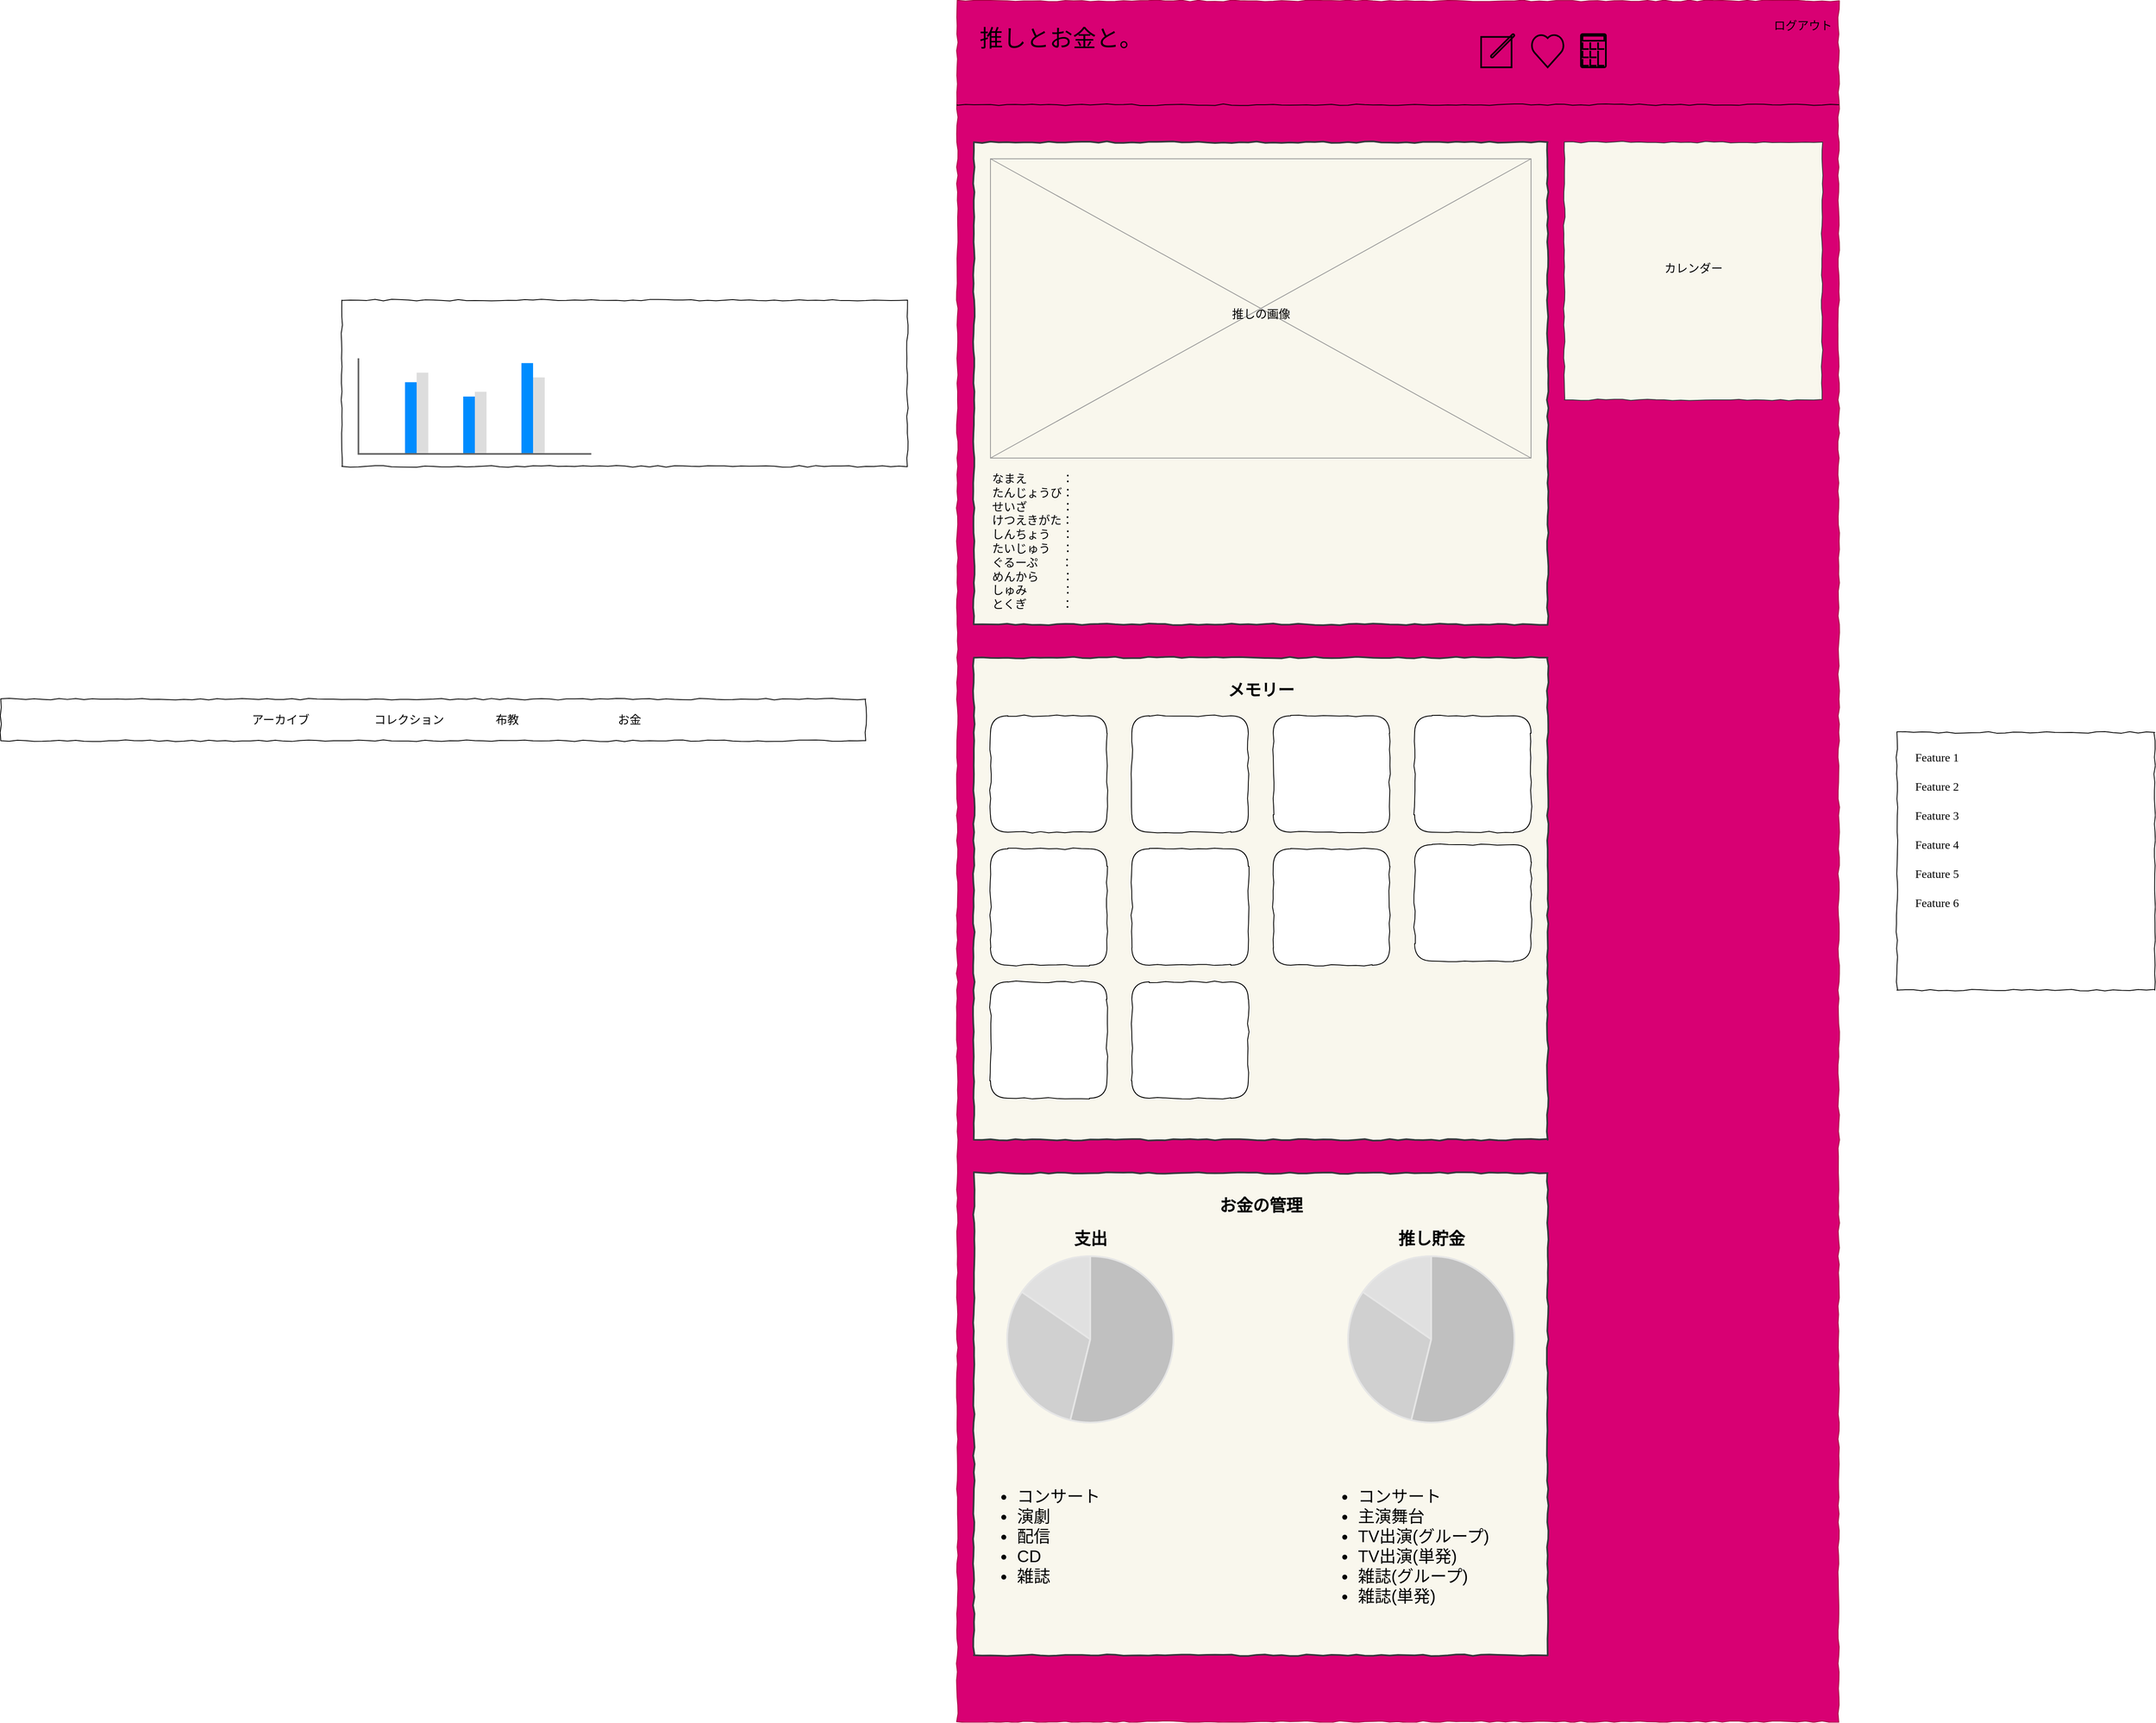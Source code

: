 <mxfile version="15.7.3" type="github">
  <diagram name="管理画面" id="03018318-947c-dd8e-b7a3-06fadd420f32">
    <mxGraphModel dx="3764" dy="1014" grid="1" gridSize="10" guides="1" tooltips="1" connect="1" arrows="1" fold="1" page="1" pageScale="1" pageWidth="1100" pageHeight="850" background="none" math="0" shadow="0">
      <root>
        <mxCell id="0" />
        <mxCell id="1" parent="0" />
        <mxCell id="677b7b8949515195-1" value="" style="whiteSpace=wrap;html=1;rounded=0;shadow=0;labelBackgroundColor=none;strokeWidth=1;fontFamily=Verdana;fontSize=12;align=center;comic=1;strokeColor=#A50040;fillColor=#d80073;fontColor=#ffffff;" parent="1" vertex="1">
          <mxGeometry x="20" y="20" width="1060" height="2070" as="geometry" />
        </mxCell>
        <mxCell id="yaczlZ2EXRmRVQACX1jq-32" value="" style="whiteSpace=wrap;html=1;rounded=0;shadow=0;labelBackgroundColor=none;strokeWidth=2;fontFamily=Verdana;fontSize=12;align=center;comic=1;perimeterSpacing=0;strokeColor=#36393d;fillColor=#f9f7ed;" vertex="1" parent="1">
          <mxGeometry x="40" y="190" width="690" height="580" as="geometry" />
        </mxCell>
        <mxCell id="yaczlZ2EXRmRVQACX1jq-25" value="" style="verticalLabelPosition=bottom;shadow=0;dashed=0;align=center;html=1;verticalAlign=top;strokeWidth=1;shape=mxgraph.mockup.graphics.simpleIcon;strokeColor=#999999;rounded=1;fontSize=18;fillColor=none;" vertex="1" parent="1">
          <mxGeometry x="60" y="210" width="650" height="360" as="geometry" />
        </mxCell>
        <mxCell id="yaczlZ2EXRmRVQACX1jq-33" value="" style="whiteSpace=wrap;html=1;rounded=0;shadow=0;labelBackgroundColor=none;strokeWidth=2;fontFamily=Verdana;fontSize=12;align=center;comic=1;perimeterSpacing=0;strokeColor=#36393d;fillColor=#f9f7ed;" vertex="1" parent="1">
          <mxGeometry x="40" y="1430" width="690" height="580" as="geometry" />
        </mxCell>
        <mxCell id="yaczlZ2EXRmRVQACX1jq-29" value="" style="whiteSpace=wrap;html=1;rounded=0;shadow=0;labelBackgroundColor=none;strokeWidth=2;fontFamily=Verdana;fontSize=12;align=center;comic=1;perimeterSpacing=0;strokeColor=#36393d;fillColor=#f9f7ed;" vertex="1" parent="1">
          <mxGeometry x="40" y="810" width="690" height="580" as="geometry" />
        </mxCell>
        <mxCell id="677b7b8949515195-2" value="推しとお金と。" style="whiteSpace=wrap;html=1;rounded=0;shadow=0;labelBackgroundColor=none;strokeWidth=1;fontFamily=Verdana;fontSize=28;align=center;comic=1;fillColor=none;strokeColor=none;" parent="1" vertex="1">
          <mxGeometry x="40" y="40" width="210" height="50" as="geometry" />
        </mxCell>
        <mxCell id="677b7b8949515195-7" value="ログアウト" style="text;html=1;points=[];align=left;verticalAlign=top;spacingTop=-4;fontSize=14;fontFamily=Verdana" parent="1" vertex="1">
          <mxGeometry x="1000" y="40" width="60" height="20" as="geometry" />
        </mxCell>
        <mxCell id="677b7b8949515195-9" value="" style="line;strokeWidth=1;html=1;rounded=0;shadow=0;labelBackgroundColor=none;fillColor=none;fontFamily=Verdana;fontSize=14;fontColor=#000000;align=center;comic=1;" parent="1" vertex="1">
          <mxGeometry x="20" y="140" width="1060" height="10" as="geometry" />
        </mxCell>
        <mxCell id="677b7b8949515195-10" value="" style="whiteSpace=wrap;html=1;rounded=0;shadow=0;labelBackgroundColor=none;strokeWidth=1;fillColor=none;fontFamily=Verdana;fontSize=12;align=center;comic=1;" parent="1" vertex="1">
          <mxGeometry x="-1130" y="860" width="1040" height="50" as="geometry" />
        </mxCell>
        <mxCell id="677b7b8949515195-11" value="アーカイブ" style="text;html=1;points=[];align=left;verticalAlign=top;spacingTop=-4;fontSize=14;fontFamily=Verdana" parent="1" vertex="1">
          <mxGeometry x="-830" y="875" width="60" height="20" as="geometry" />
        </mxCell>
        <mxCell id="677b7b8949515195-12" value="コレクション" style="text;html=1;points=[];align=left;verticalAlign=top;spacingTop=-4;fontSize=14;fontFamily=Verdana" parent="1" vertex="1">
          <mxGeometry x="-683" y="875" width="60" height="20" as="geometry" />
        </mxCell>
        <mxCell id="677b7b8949515195-13" value="布教" style="text;html=1;points=[];align=left;verticalAlign=top;spacingTop=-4;fontSize=14;fontFamily=Verdana" parent="1" vertex="1">
          <mxGeometry x="-537" y="875" width="60" height="20" as="geometry" />
        </mxCell>
        <mxCell id="677b7b8949515195-14" value="お金" style="text;html=1;points=[];align=left;verticalAlign=top;spacingTop=-4;fontSize=14;fontFamily=Verdana" parent="1" vertex="1">
          <mxGeometry x="-390" y="875" width="60" height="20" as="geometry" />
        </mxCell>
        <mxCell id="677b7b8949515195-25" value="" style="whiteSpace=wrap;html=1;rounded=0;shadow=0;labelBackgroundColor=none;strokeWidth=1;fontFamily=Verdana;fontSize=12;align=center;comic=1;" parent="1" vertex="1">
          <mxGeometry x="1150" y="900" width="310" height="310" as="geometry" />
        </mxCell>
        <mxCell id="677b7b8949515195-26" value="" style="whiteSpace=wrap;html=1;rounded=0;shadow=0;labelBackgroundColor=none;strokeWidth=1;fontFamily=Verdana;fontSize=12;align=center;comic=1;fillColor=#f9f7ed;strokeColor=#36393d;" parent="1" vertex="1">
          <mxGeometry x="750" y="190" width="310" height="310" as="geometry" />
        </mxCell>
        <mxCell id="677b7b8949515195-42" value="カレンダー" style="text;html=1;points=[];align=center;verticalAlign=middle;spacingTop=-4;fontSize=14;fontFamily=Verdana" parent="1" vertex="1">
          <mxGeometry x="820" y="335" width="170" height="20" as="geometry" />
        </mxCell>
        <mxCell id="677b7b8949515195-44" value="Feature 1" style="text;html=1;points=[];align=left;verticalAlign=top;spacingTop=-4;fontSize=14;fontFamily=Verdana" parent="1" vertex="1">
          <mxGeometry x="1170" y="920" width="170" height="20" as="geometry" />
        </mxCell>
        <mxCell id="677b7b8949515195-45" value="Feature 2" style="text;html=1;points=[];align=left;verticalAlign=top;spacingTop=-4;fontSize=14;fontFamily=Verdana" parent="1" vertex="1">
          <mxGeometry x="1170" y="955" width="170" height="20" as="geometry" />
        </mxCell>
        <mxCell id="677b7b8949515195-46" value="Feature 3" style="text;html=1;points=[];align=left;verticalAlign=top;spacingTop=-4;fontSize=14;fontFamily=Verdana" parent="1" vertex="1">
          <mxGeometry x="1170" y="990" width="170" height="20" as="geometry" />
        </mxCell>
        <mxCell id="677b7b8949515195-47" value="Feature 4" style="text;html=1;points=[];align=left;verticalAlign=top;spacingTop=-4;fontSize=14;fontFamily=Verdana" parent="1" vertex="1">
          <mxGeometry x="1170" y="1025" width="170" height="20" as="geometry" />
        </mxCell>
        <mxCell id="677b7b8949515195-48" value="Feature 5" style="text;html=1;points=[];align=left;verticalAlign=top;spacingTop=-4;fontSize=14;fontFamily=Verdana" parent="1" vertex="1">
          <mxGeometry x="1170" y="1060" width="170" height="20" as="geometry" />
        </mxCell>
        <mxCell id="677b7b8949515195-49" value="Feature 6" style="text;html=1;points=[];align=left;verticalAlign=top;spacingTop=-4;fontSize=14;fontFamily=Verdana" parent="1" vertex="1">
          <mxGeometry x="1170" y="1095" width="170" height="20" as="geometry" />
        </mxCell>
        <mxCell id="yaczlZ2EXRmRVQACX1jq-1" value="" style="whiteSpace=wrap;html=1;rounded=0;shadow=0;labelBackgroundColor=none;strokeWidth=1;fontFamily=Verdana;fontSize=12;align=center;comic=1;" vertex="1" parent="1">
          <mxGeometry x="-720" y="380" width="680" height="200" as="geometry" />
        </mxCell>
        <mxCell id="yaczlZ2EXRmRVQACX1jq-3" value="" style="verticalLabelPosition=bottom;shadow=0;dashed=0;align=center;html=1;verticalAlign=top;strokeWidth=1;shape=mxgraph.mockup.graphics.columnChart;strokeColor=none;strokeColor2=none;strokeColor3=#666666;fillColor2=#008cff;fillColor3=#dddddd;fillColor=none;" vertex="1" parent="1">
          <mxGeometry x="-700" y="450" width="280" height="115" as="geometry" />
        </mxCell>
        <mxCell id="yaczlZ2EXRmRVQACX1jq-4" value="" style="verticalLabelPosition=bottom;shadow=0;dashed=0;align=center;html=1;verticalAlign=top;strokeWidth=1;shape=mxgraph.mockup.graphics.pieChart;parts=10,20,35;partColors=#e0e0e0,#d0d0d0,#c0c0c0,#b0b0b0,#a0a0a0;strokeWidth=2;strokeColor=#E6E6E6;" vertex="1" parent="1">
          <mxGeometry x="80" y="1530" width="200" height="200" as="geometry" />
        </mxCell>
        <mxCell id="yaczlZ2EXRmRVQACX1jq-24" value="メモリー" style="text;html=1;points=[];align=center;verticalAlign=middle;spacingTop=-4;fontSize=20;fontFamily=Verdana;fontStyle=1" vertex="1" parent="1">
          <mxGeometry x="300" y="830" width="170" height="40" as="geometry" />
        </mxCell>
        <mxCell id="yaczlZ2EXRmRVQACX1jq-27" value="" style="html=1;verticalLabelPosition=bottom;align=center;labelBackgroundColor=default;verticalAlign=top;strokeWidth=2;strokeColor=#000000;shadow=0;dashed=0;shape=mxgraph.ios7.icons.edit;rounded=1;fontSize=18;fillColor=none;" vertex="1" parent="1">
          <mxGeometry x="650" y="60" width="40" height="40" as="geometry" />
        </mxCell>
        <mxCell id="yaczlZ2EXRmRVQACX1jq-28" value="" style="html=1;verticalLabelPosition=bottom;align=center;labelBackgroundColor=#ffffff;verticalAlign=top;strokeWidth=2;strokeColor=#000000;shadow=0;dashed=0;shape=mxgraph.ios7.icons.heart;rounded=1;fontSize=18;fillColor=none;" vertex="1" parent="1">
          <mxGeometry x="710" y="60" width="40" height="40" as="geometry" />
        </mxCell>
        <mxCell id="yaczlZ2EXRmRVQACX1jq-6" value="" style="whiteSpace=wrap;html=1;rounded=1;shadow=0;labelBackgroundColor=none;strokeWidth=1;fontFamily=Verdana;fontSize=12;align=center;comic=1;" vertex="1" parent="1">
          <mxGeometry x="60" y="880" width="140" height="140" as="geometry" />
        </mxCell>
        <mxCell id="yaczlZ2EXRmRVQACX1jq-7" value="" style="whiteSpace=wrap;html=1;rounded=1;shadow=0;labelBackgroundColor=none;strokeWidth=1;fontFamily=Verdana;fontSize=12;align=center;comic=1;" vertex="1" parent="1">
          <mxGeometry x="230" y="880" width="140" height="140" as="geometry" />
        </mxCell>
        <mxCell id="yaczlZ2EXRmRVQACX1jq-8" value="" style="whiteSpace=wrap;html=1;rounded=1;shadow=0;labelBackgroundColor=none;strokeWidth=1;fontFamily=Verdana;fontSize=12;align=center;comic=1;" vertex="1" parent="1">
          <mxGeometry x="400" y="880" width="140" height="140" as="geometry" />
        </mxCell>
        <mxCell id="yaczlZ2EXRmRVQACX1jq-9" value="" style="whiteSpace=wrap;html=1;rounded=1;shadow=0;labelBackgroundColor=none;strokeWidth=1;fontFamily=Verdana;fontSize=12;align=center;comic=1;" vertex="1" parent="1">
          <mxGeometry x="570" y="880" width="140" height="140" as="geometry" />
        </mxCell>
        <mxCell id="yaczlZ2EXRmRVQACX1jq-12" value="" style="whiteSpace=wrap;html=1;rounded=1;shadow=0;labelBackgroundColor=none;strokeWidth=1;fontFamily=Verdana;fontSize=12;align=center;comic=1;" vertex="1" parent="1">
          <mxGeometry x="60" y="1040" width="140" height="140" as="geometry" />
        </mxCell>
        <mxCell id="yaczlZ2EXRmRVQACX1jq-13" value="" style="whiteSpace=wrap;html=1;rounded=1;shadow=0;labelBackgroundColor=none;strokeWidth=1;fontFamily=Verdana;fontSize=12;align=center;comic=1;" vertex="1" parent="1">
          <mxGeometry x="230" y="1040" width="140" height="140" as="geometry" />
        </mxCell>
        <mxCell id="yaczlZ2EXRmRVQACX1jq-14" value="" style="whiteSpace=wrap;html=1;rounded=1;shadow=0;labelBackgroundColor=none;strokeWidth=1;fontFamily=Verdana;fontSize=12;align=center;comic=1;" vertex="1" parent="1">
          <mxGeometry x="400" y="1040" width="140" height="140" as="geometry" />
        </mxCell>
        <mxCell id="yaczlZ2EXRmRVQACX1jq-15" value="" style="whiteSpace=wrap;html=1;rounded=1;shadow=0;labelBackgroundColor=none;strokeWidth=1;fontFamily=Verdana;fontSize=12;align=center;comic=1;" vertex="1" parent="1">
          <mxGeometry x="570" y="1035" width="140" height="140" as="geometry" />
        </mxCell>
        <mxCell id="yaczlZ2EXRmRVQACX1jq-22" value="" style="whiteSpace=wrap;html=1;rounded=1;shadow=0;labelBackgroundColor=none;strokeWidth=1;fontFamily=Verdana;fontSize=12;align=center;comic=1;" vertex="1" parent="1">
          <mxGeometry x="60" y="1200" width="140" height="140" as="geometry" />
        </mxCell>
        <mxCell id="yaczlZ2EXRmRVQACX1jq-23" value="" style="whiteSpace=wrap;html=1;rounded=1;shadow=0;labelBackgroundColor=none;strokeWidth=1;fontFamily=Verdana;fontSize=12;align=center;comic=1;" vertex="1" parent="1">
          <mxGeometry x="230" y="1200" width="140" height="140" as="geometry" />
        </mxCell>
        <mxCell id="yaczlZ2EXRmRVQACX1jq-30" value="" style="html=1;verticalLabelPosition=bottom;align=center;labelBackgroundColor=#ffffff;verticalAlign=top;strokeWidth=2;strokeColor=#000000;shadow=0;dashed=0;shape=mxgraph.ios7.icons.calculator;rounded=0;sketch=0;fontSize=18;fillColor=none;" vertex="1" parent="1">
          <mxGeometry x="770" y="60" width="30" height="40" as="geometry" />
        </mxCell>
        <mxCell id="yaczlZ2EXRmRVQACX1jq-34" value="お金の管理" style="text;html=1;points=[];align=center;verticalAlign=middle;spacingTop=-4;fontSize=20;fontFamily=Verdana;fontStyle=1" vertex="1" parent="1">
          <mxGeometry x="300" y="1450" width="170" height="40" as="geometry" />
        </mxCell>
        <mxCell id="yaczlZ2EXRmRVQACX1jq-35" value="" style="verticalLabelPosition=bottom;shadow=0;dashed=0;align=center;html=1;verticalAlign=top;strokeWidth=1;shape=mxgraph.mockup.graphics.pieChart;parts=10,20,35;partColors=#e0e0e0,#d0d0d0,#c0c0c0,#b0b0b0,#a0a0a0;strokeWidth=2;strokeColor=#E6E6E6;" vertex="1" parent="1">
          <mxGeometry x="490" y="1530" width="200" height="200" as="geometry" />
        </mxCell>
        <mxCell id="yaczlZ2EXRmRVQACX1jq-36" value="支出" style="text;html=1;points=[];align=center;verticalAlign=middle;spacingTop=-4;fontSize=20;fontFamily=Verdana;fontStyle=1" vertex="1" parent="1">
          <mxGeometry x="95" y="1490" width="170" height="40" as="geometry" />
        </mxCell>
        <mxCell id="yaczlZ2EXRmRVQACX1jq-37" value="推し貯金" style="text;html=1;points=[];align=center;verticalAlign=middle;spacingTop=-4;fontSize=20;fontFamily=Verdana;fontStyle=1" vertex="1" parent="1">
          <mxGeometry x="505" y="1490" width="170" height="40" as="geometry" />
        </mxCell>
        <mxCell id="yaczlZ2EXRmRVQACX1jq-38" value="&lt;ul&gt;&lt;li&gt;コンサート&lt;/li&gt;&lt;li&gt;演劇&lt;/li&gt;&lt;li&gt;配信&lt;/li&gt;&lt;li&gt;CD&lt;/li&gt;&lt;li&gt;雑誌&lt;/li&gt;&lt;/ul&gt;" style="text;strokeColor=none;fillColor=none;html=1;whiteSpace=wrap;verticalAlign=top;overflow=hidden;rounded=0;shadow=0;sketch=0;fontSize=20;" vertex="1" parent="1">
          <mxGeometry x="50" y="1780" width="260" height="200" as="geometry" />
        </mxCell>
        <mxCell id="yaczlZ2EXRmRVQACX1jq-39" value="&lt;ul&gt;&lt;li&gt;コンサート&lt;/li&gt;&lt;li&gt;主演舞台&lt;/li&gt;&lt;li&gt;TV出演(グループ)&lt;/li&gt;&lt;li&gt;TV出演(単発)&lt;/li&gt;&lt;li&gt;雑誌(グループ)&lt;/li&gt;&lt;li&gt;雑誌(単発)&lt;/li&gt;&lt;/ul&gt;" style="text;strokeColor=none;fillColor=none;html=1;whiteSpace=wrap;verticalAlign=top;overflow=hidden;rounded=0;shadow=0;sketch=0;fontSize=20;" vertex="1" parent="1">
          <mxGeometry x="460" y="1780" width="260" height="200" as="geometry" />
        </mxCell>
        <mxCell id="yaczlZ2EXRmRVQACX1jq-2" value="推しの画像" style="text;html=1;points=[];align=center;verticalAlign=middle;spacingTop=-4;fontSize=14;fontFamily=Verdana" vertex="1" parent="1">
          <mxGeometry x="300" y="390" width="170" height="20" as="geometry" />
        </mxCell>
        <mxCell id="yaczlZ2EXRmRVQACX1jq-41" value="&lt;div style=&quot;font-size: 14px&quot;&gt;&lt;span style=&quot;font-weight: normal ; font-size: 14px&quot;&gt;&lt;font style=&quot;font-size: 14px&quot;&gt;なまえ　　　：&lt;/font&gt;&lt;/span&gt;&lt;/div&gt;&lt;div style=&quot;font-size: 14px&quot;&gt;&lt;span style=&quot;font-weight: normal ; font-size: 14px&quot;&gt;&lt;font style=&quot;font-size: 14px&quot;&gt;たんじょうび：&lt;/font&gt;&lt;/span&gt;&lt;/div&gt;&lt;div style=&quot;font-size: 14px&quot;&gt;&lt;span style=&quot;font-weight: normal ; font-size: 14px&quot;&gt;&lt;font style=&quot;font-size: 14px&quot;&gt;せいざ　　　：&lt;/font&gt;&lt;/span&gt;&lt;/div&gt;&lt;div style=&quot;font-size: 14px&quot;&gt;&lt;span style=&quot;font-weight: normal ; font-size: 14px&quot;&gt;&lt;font style=&quot;font-size: 14px&quot;&gt;けつえきがた：&lt;/font&gt;&lt;/span&gt;&lt;/div&gt;&lt;div style=&quot;font-size: 14px&quot;&gt;&lt;span style=&quot;font-weight: normal ; font-size: 14px&quot;&gt;&lt;font style=&quot;font-size: 14px&quot;&gt;しんちょう　：&lt;/font&gt;&lt;/span&gt;&lt;/div&gt;&lt;div style=&quot;font-size: 14px&quot;&gt;&lt;span style=&quot;font-weight: normal ; font-size: 14px&quot;&gt;&lt;font style=&quot;font-size: 14px&quot;&gt;たいじゅう　：&lt;/font&gt;&lt;/span&gt;&lt;/div&gt;&lt;div style=&quot;font-size: 14px&quot;&gt;&lt;span style=&quot;font-weight: normal ; font-size: 14px&quot;&gt;&lt;font style=&quot;font-size: 14px&quot;&gt;ぐるーぷ　　：&lt;/font&gt;&lt;/span&gt;&lt;/div&gt;&lt;div style=&quot;font-size: 14px&quot;&gt;&lt;span style=&quot;font-weight: normal ; font-size: 14px&quot;&gt;&lt;font style=&quot;font-size: 14px&quot;&gt;めんから　　：&lt;/font&gt;&lt;/span&gt;&lt;/div&gt;&lt;div style=&quot;font-size: 14px&quot;&gt;&lt;span style=&quot;font-weight: normal ; font-size: 14px&quot;&gt;&lt;font style=&quot;font-size: 14px&quot;&gt;しゅみ　　　：&lt;/font&gt;&lt;/span&gt;&lt;/div&gt;&lt;div style=&quot;font-size: 14px&quot;&gt;&lt;span style=&quot;font-weight: 400&quot;&gt;とくぎ　　　：&lt;/span&gt;&lt;/div&gt;" style="text;strokeColor=none;fillColor=none;html=1;fontSize=14;fontStyle=1;verticalAlign=top;align=left;rounded=0;shadow=0;labelBackgroundColor=none;sketch=0;" vertex="1" parent="1">
          <mxGeometry x="60" y="580" width="240" height="180" as="geometry" />
        </mxCell>
      </root>
    </mxGraphModel>
  </diagram>
</mxfile>

